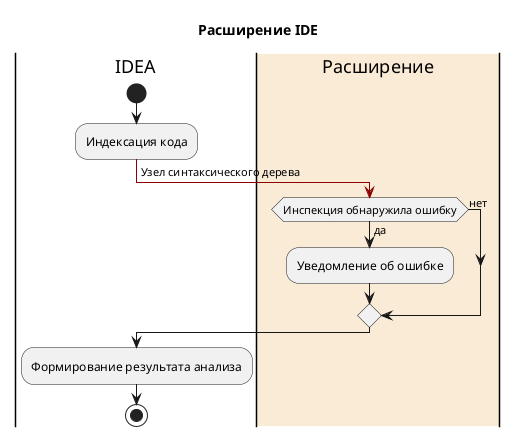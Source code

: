 @startuml
title Расширение IDE
|IDEA|
start
:Индексация кода;
 -[#darkred]-> Узел синтаксического дерева;
|#AntiqueWhite|Расширение|
if (Инспекция обнаружила ошибку) then (да)
    :Уведомление об ошибке;
else (нет)
endif
|IDEA|
:Формирование результата анализа;
stop
@enduml